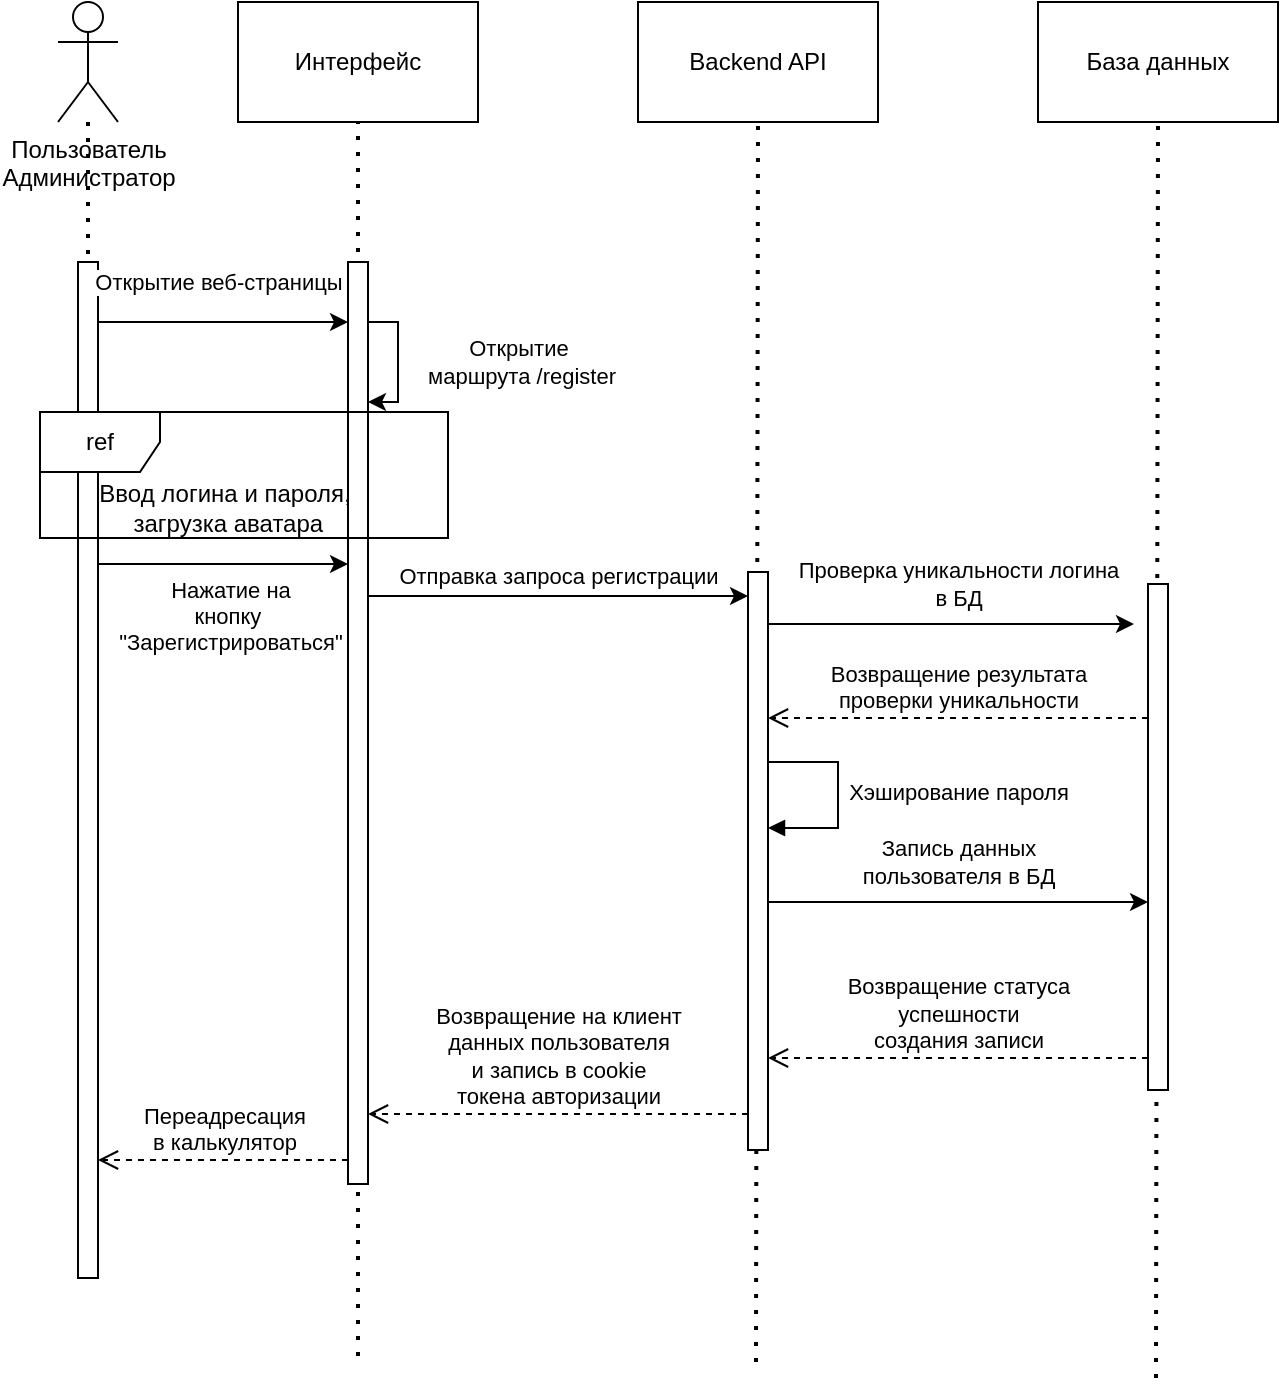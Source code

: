 <mxfile version="22.1.11" type="github">
  <diagram name="Page-1" id="R_paWh-pvcNFPVJQKlj_">
    <mxGraphModel dx="1400" dy="738" grid="1" gridSize="10" guides="1" tooltips="1" connect="1" arrows="1" fold="1" page="1" pageScale="1" pageWidth="850" pageHeight="1100" math="0" shadow="0">
      <root>
        <mxCell id="0" />
        <mxCell id="1" parent="0" />
        <mxCell id="Tin-PEM5aFl88TxekTu5-1" value="" style="endArrow=none;dashed=1;html=1;dashPattern=1 3;strokeWidth=2;rounded=0;entryX=0.5;entryY=1;entryDx=0;entryDy=0;" edge="1" parent="1" target="Tin-PEM5aFl88TxekTu5-5">
          <mxGeometry width="50" height="50" relative="1" as="geometry">
            <mxPoint x="220" y="697" as="sourcePoint" />
            <mxPoint x="270" y="250" as="targetPoint" />
          </mxGeometry>
        </mxCell>
        <mxCell id="Tin-PEM5aFl88TxekTu5-2" value="" style="endArrow=none;dashed=1;html=1;dashPattern=1 3;strokeWidth=2;rounded=0;entryX=0.5;entryY=1;entryDx=0;entryDy=0;" edge="1" parent="1" target="Tin-PEM5aFl88TxekTu5-8">
          <mxGeometry width="50" height="50" relative="1" as="geometry">
            <mxPoint x="419" y="700" as="sourcePoint" />
            <mxPoint x="270" y="250" as="targetPoint" />
          </mxGeometry>
        </mxCell>
        <mxCell id="Tin-PEM5aFl88TxekTu5-3" value="" style="endArrow=none;dashed=1;html=1;dashPattern=1 3;strokeWidth=2;rounded=0;entryX=0.5;entryY=1;entryDx=0;entryDy=0;" edge="1" parent="1" target="Tin-PEM5aFl88TxekTu5-10">
          <mxGeometry width="50" height="50" relative="1" as="geometry">
            <mxPoint x="619" y="708" as="sourcePoint" />
            <mxPoint x="270" y="250" as="targetPoint" />
          </mxGeometry>
        </mxCell>
        <mxCell id="Tin-PEM5aFl88TxekTu5-4" value="&lt;div&gt;Пользователь&lt;/div&gt;&lt;div&gt;Администратор&lt;/div&gt;" style="shape=umlActor;verticalLabelPosition=bottom;verticalAlign=top;html=1;outlineConnect=0;align=center;horizontal=1;labelPosition=center;" vertex="1" parent="1">
          <mxGeometry x="70" y="20" width="30" height="60" as="geometry" />
        </mxCell>
        <mxCell id="Tin-PEM5aFl88TxekTu5-5" value="Интерфейс" style="rounded=0;whiteSpace=wrap;html=1;" vertex="1" parent="1">
          <mxGeometry x="160" y="20" width="120" height="60" as="geometry" />
        </mxCell>
        <mxCell id="Tin-PEM5aFl88TxekTu5-6" value="" style="html=1;points=[[0,0,0,0,5],[0,1,0,0,-5],[1,0,0,0,5],[1,1,0,0,-5]];perimeter=orthogonalPerimeter;outlineConnect=0;targetShapes=umlLifeline;portConstraint=eastwest;newEdgeStyle={&quot;curved&quot;:0,&quot;rounded&quot;:0};" vertex="1" parent="1">
          <mxGeometry x="80" y="150" width="10" height="508" as="geometry" />
        </mxCell>
        <mxCell id="Tin-PEM5aFl88TxekTu5-7" value="" style="html=1;points=[[0,0,0,0,5],[0,1,0,0,-5],[1,0,0,0,5],[1,1,0,0,-5]];perimeter=orthogonalPerimeter;outlineConnect=0;targetShapes=umlLifeline;portConstraint=eastwest;newEdgeStyle={&quot;curved&quot;:0,&quot;rounded&quot;:0};" vertex="1" parent="1">
          <mxGeometry x="215" y="150" width="10" height="461" as="geometry" />
        </mxCell>
        <mxCell id="Tin-PEM5aFl88TxekTu5-8" value="Backend API" style="rounded=0;whiteSpace=wrap;html=1;" vertex="1" parent="1">
          <mxGeometry x="360" y="20" width="120" height="60" as="geometry" />
        </mxCell>
        <mxCell id="Tin-PEM5aFl88TxekTu5-9" value="" style="html=1;points=[[0,0,0,0,5],[0,1,0,0,-5],[1,0,0,0,5],[1,1,0,0,-5]];perimeter=orthogonalPerimeter;outlineConnect=0;targetShapes=umlLifeline;portConstraint=eastwest;newEdgeStyle={&quot;curved&quot;:0,&quot;rounded&quot;:0};" vertex="1" parent="1">
          <mxGeometry x="415" y="305" width="10" height="289" as="geometry" />
        </mxCell>
        <mxCell id="Tin-PEM5aFl88TxekTu5-10" value="База данных" style="rounded=0;whiteSpace=wrap;html=1;" vertex="1" parent="1">
          <mxGeometry x="560" y="20" width="120" height="60" as="geometry" />
        </mxCell>
        <mxCell id="Tin-PEM5aFl88TxekTu5-11" value="" style="html=1;points=[[0,0,0,0,5],[0,1,0,0,-5],[1,0,0,0,5],[1,1,0,0,-5]];perimeter=orthogonalPerimeter;outlineConnect=0;targetShapes=umlLifeline;portConstraint=eastwest;newEdgeStyle={&quot;curved&quot;:0,&quot;rounded&quot;:0};" vertex="1" parent="1">
          <mxGeometry x="615" y="311" width="10" height="253" as="geometry" />
        </mxCell>
        <mxCell id="Tin-PEM5aFl88TxekTu5-12" value="" style="endArrow=classic;html=1;rounded=0;" edge="1" parent="1" source="Tin-PEM5aFl88TxekTu5-6" target="Tin-PEM5aFl88TxekTu5-7">
          <mxGeometry width="50" height="50" relative="1" as="geometry">
            <mxPoint x="230" y="280" as="sourcePoint" />
            <mxPoint x="210" y="230" as="targetPoint" />
            <Array as="points">
              <mxPoint x="160" y="180" />
            </Array>
          </mxGeometry>
        </mxCell>
        <mxCell id="Tin-PEM5aFl88TxekTu5-13" value="Открытие веб-страницы" style="edgeLabel;html=1;align=center;verticalAlign=middle;resizable=0;points=[];" vertex="1" connectable="0" parent="Tin-PEM5aFl88TxekTu5-12">
          <mxGeometry x="-0.23" y="1" relative="1" as="geometry">
            <mxPoint x="12" y="-19" as="offset" />
          </mxGeometry>
        </mxCell>
        <mxCell id="Tin-PEM5aFl88TxekTu5-14" value="" style="endArrow=none;dashed=1;html=1;dashPattern=1 3;strokeWidth=2;rounded=0;" edge="1" parent="1" source="Tin-PEM5aFl88TxekTu5-4" target="Tin-PEM5aFl88TxekTu5-6">
          <mxGeometry width="50" height="50" relative="1" as="geometry">
            <mxPoint x="220" y="300" as="sourcePoint" />
            <mxPoint x="270" y="250" as="targetPoint" />
          </mxGeometry>
        </mxCell>
        <mxCell id="Tin-PEM5aFl88TxekTu5-15" value="" style="endArrow=classic;html=1;rounded=0;" edge="1" parent="1" source="Tin-PEM5aFl88TxekTu5-7" target="Tin-PEM5aFl88TxekTu5-7">
          <mxGeometry width="50" height="50" relative="1" as="geometry">
            <mxPoint x="220" y="300" as="sourcePoint" />
            <mxPoint x="270" y="250" as="targetPoint" />
            <Array as="points">
              <mxPoint x="240" y="180" />
              <mxPoint x="240" y="220" />
            </Array>
          </mxGeometry>
        </mxCell>
        <mxCell id="Tin-PEM5aFl88TxekTu5-16" value="&lt;div&gt;Открытие&lt;/div&gt;&lt;div&gt;&amp;nbsp;маршрута /register&lt;/div&gt;" style="edgeLabel;html=1;align=center;verticalAlign=middle;resizable=0;points=[];" vertex="1" connectable="0" parent="Tin-PEM5aFl88TxekTu5-15">
          <mxGeometry y="-2" relative="1" as="geometry">
            <mxPoint x="62" as="offset" />
          </mxGeometry>
        </mxCell>
        <mxCell id="Tin-PEM5aFl88TxekTu5-17" value="" style="endArrow=classic;html=1;rounded=0;" edge="1" parent="1" source="Tin-PEM5aFl88TxekTu5-7" target="Tin-PEM5aFl88TxekTu5-9">
          <mxGeometry width="50" height="50" relative="1" as="geometry">
            <mxPoint x="180" y="300" as="sourcePoint" />
            <mxPoint x="230" y="250" as="targetPoint" />
            <Array as="points">
              <mxPoint x="318" y="317" />
            </Array>
          </mxGeometry>
        </mxCell>
        <mxCell id="Tin-PEM5aFl88TxekTu5-18" value="&lt;div&gt;Отправка запроса регистрации&lt;br&gt;&lt;/div&gt;" style="edgeLabel;html=1;align=center;verticalAlign=middle;resizable=0;points=[];" vertex="1" connectable="0" parent="Tin-PEM5aFl88TxekTu5-17">
          <mxGeometry x="-0.17" y="-1" relative="1" as="geometry">
            <mxPoint x="16" y="-11" as="offset" />
          </mxGeometry>
        </mxCell>
        <mxCell id="Tin-PEM5aFl88TxekTu5-19" value="" style="html=1;align=left;spacingLeft=2;endArrow=block;rounded=0;edgeStyle=orthogonalEdgeStyle;curved=0;rounded=0;" edge="1" parent="1" source="Tin-PEM5aFl88TxekTu5-9" target="Tin-PEM5aFl88TxekTu5-9">
          <mxGeometry relative="1" as="geometry">
            <mxPoint x="430" y="310" as="sourcePoint" />
            <Array as="points">
              <mxPoint x="460" y="400" />
              <mxPoint x="460" y="433" />
            </Array>
            <mxPoint x="435" y="340.034" as="targetPoint" />
          </mxGeometry>
        </mxCell>
        <mxCell id="Tin-PEM5aFl88TxekTu5-20" value="Хэширование пароля" style="edgeLabel;html=1;align=center;verticalAlign=middle;resizable=0;points=[];" vertex="1" connectable="0" parent="Tin-PEM5aFl88TxekTu5-19">
          <mxGeometry x="-0.025" relative="1" as="geometry">
            <mxPoint x="60" as="offset" />
          </mxGeometry>
        </mxCell>
        <mxCell id="Tin-PEM5aFl88TxekTu5-21" value="" style="endArrow=classic;html=1;rounded=0;" edge="1" parent="1" source="Tin-PEM5aFl88TxekTu5-9">
          <mxGeometry width="50" height="50" relative="1" as="geometry">
            <mxPoint x="250" y="330" as="sourcePoint" />
            <mxPoint x="608" y="331" as="targetPoint" />
          </mxGeometry>
        </mxCell>
        <mxCell id="Tin-PEM5aFl88TxekTu5-22" value="&lt;div&gt;Проверка уникальности логина &lt;br&gt;&lt;/div&gt;&lt;div&gt;в БД&lt;br&gt;&lt;/div&gt;" style="edgeLabel;html=1;align=center;verticalAlign=middle;resizable=0;points=[];" vertex="1" connectable="0" parent="Tin-PEM5aFl88TxekTu5-21">
          <mxGeometry x="-0.09" y="-1" relative="1" as="geometry">
            <mxPoint x="11" y="-21" as="offset" />
          </mxGeometry>
        </mxCell>
        <mxCell id="Tin-PEM5aFl88TxekTu5-23" value="&lt;div&gt;Возвращение результата&lt;/div&gt;&lt;div&gt;проверки уникальности&lt;/div&gt;" style="html=1;verticalAlign=bottom;endArrow=open;dashed=1;endSize=8;curved=0;rounded=0;" edge="1" parent="1" source="Tin-PEM5aFl88TxekTu5-11" target="Tin-PEM5aFl88TxekTu5-9">
          <mxGeometry relative="1" as="geometry">
            <mxPoint x="320" y="300" as="sourcePoint" />
            <mxPoint x="240" y="300" as="targetPoint" />
            <Array as="points">
              <mxPoint x="514" y="378" />
            </Array>
          </mxGeometry>
        </mxCell>
        <mxCell id="Tin-PEM5aFl88TxekTu5-24" value="" style="endArrow=classic;html=1;rounded=0;" edge="1" parent="1" source="Tin-PEM5aFl88TxekTu5-9" target="Tin-PEM5aFl88TxekTu5-11">
          <mxGeometry width="50" height="50" relative="1" as="geometry">
            <mxPoint x="300" y="360" as="sourcePoint" />
            <mxPoint x="350" y="310" as="targetPoint" />
            <Array as="points">
              <mxPoint x="517" y="470" />
            </Array>
          </mxGeometry>
        </mxCell>
        <mxCell id="Tin-PEM5aFl88TxekTu5-25" value="&lt;div&gt;Запись данных&lt;/div&gt;&lt;div&gt;пользователя в БД&lt;br&gt;&lt;/div&gt;" style="edgeLabel;html=1;align=center;verticalAlign=middle;resizable=0;points=[];" vertex="1" connectable="0" parent="Tin-PEM5aFl88TxekTu5-24">
          <mxGeometry x="-0.1" relative="1" as="geometry">
            <mxPoint x="9" y="-20" as="offset" />
          </mxGeometry>
        </mxCell>
        <mxCell id="Tin-PEM5aFl88TxekTu5-26" value="&lt;div&gt;Возвращение статуса &lt;br&gt;&lt;/div&gt;&lt;div&gt;успешности &lt;br&gt;&lt;/div&gt;&lt;div&gt;создания записи&lt;br&gt;&lt;/div&gt;" style="html=1;verticalAlign=bottom;endArrow=open;dashed=1;endSize=8;curved=0;rounded=0;" edge="1" parent="1" source="Tin-PEM5aFl88TxekTu5-11" target="Tin-PEM5aFl88TxekTu5-9">
          <mxGeometry relative="1" as="geometry">
            <mxPoint x="420" y="400" as="sourcePoint" />
            <mxPoint x="340" y="400" as="targetPoint" />
            <Array as="points">
              <mxPoint x="504" y="548" />
            </Array>
          </mxGeometry>
        </mxCell>
        <mxCell id="Tin-PEM5aFl88TxekTu5-27" value="&lt;div&gt;Возвращение на клиент&lt;/div&gt;&lt;div&gt;данных пользователя&lt;/div&gt;&lt;div&gt;и запись в cookie&lt;/div&gt;&lt;div&gt;токена авторизации&lt;br&gt;&lt;/div&gt;" style="html=1;verticalAlign=bottom;endArrow=open;dashed=1;endSize=8;curved=0;rounded=0;" edge="1" parent="1" source="Tin-PEM5aFl88TxekTu5-9" target="Tin-PEM5aFl88TxekTu5-7">
          <mxGeometry relative="1" as="geometry">
            <mxPoint x="420" y="400" as="sourcePoint" />
            <mxPoint x="340" y="400" as="targetPoint" />
            <Array as="points">
              <mxPoint x="307" y="576" />
            </Array>
          </mxGeometry>
        </mxCell>
        <mxCell id="Tin-PEM5aFl88TxekTu5-28" value="&lt;div&gt;Переадресация&lt;/div&gt;&lt;div&gt;в калькулятор&lt;br&gt;&lt;/div&gt;" style="html=1;verticalAlign=bottom;endArrow=open;dashed=1;endSize=8;curved=0;rounded=0;" edge="1" parent="1" source="Tin-PEM5aFl88TxekTu5-7" target="Tin-PEM5aFl88TxekTu5-6">
          <mxGeometry relative="1" as="geometry">
            <mxPoint x="430" y="400" as="sourcePoint" />
            <mxPoint x="350" y="400" as="targetPoint" />
            <Array as="points">
              <mxPoint x="156" y="599" />
            </Array>
          </mxGeometry>
        </mxCell>
        <mxCell id="Tin-PEM5aFl88TxekTu5-29" value="ref" style="shape=umlFrame;whiteSpace=wrap;html=1;pointerEvents=0;labelBackgroundColor=default;" vertex="1" parent="1">
          <mxGeometry x="61" y="225" width="204" height="63" as="geometry" />
        </mxCell>
        <mxCell id="Tin-PEM5aFl88TxekTu5-30" value="&lt;div&gt;Ввод логина и пароля,&lt;/div&gt;&lt;div&gt;&amp;nbsp;загрузка аватара&lt;/div&gt;" style="text;html=1;align=center;verticalAlign=middle;resizable=0;points=[];autosize=1;strokeColor=none;fillColor=none;" vertex="1" parent="1">
          <mxGeometry x="81" y="252" width="144" height="41" as="geometry" />
        </mxCell>
        <mxCell id="Tin-PEM5aFl88TxekTu5-31" value="" style="endArrow=classic;html=1;rounded=0;" edge="1" parent="1" source="Tin-PEM5aFl88TxekTu5-6" target="Tin-PEM5aFl88TxekTu5-7">
          <mxGeometry width="50" height="50" relative="1" as="geometry">
            <mxPoint x="246" y="432" as="sourcePoint" />
            <mxPoint x="296" y="382" as="targetPoint" />
            <Array as="points">
              <mxPoint x="148" y="301" />
            </Array>
          </mxGeometry>
        </mxCell>
        <mxCell id="Tin-PEM5aFl88TxekTu5-32" value="&lt;div&gt;Нажатие на&lt;/div&gt;&lt;div&gt;кнопку&amp;nbsp;&lt;/div&gt;&lt;div&gt;&quot;Зарегистрироваться&quot;&lt;br&gt;&lt;/div&gt;" style="edgeLabel;html=1;align=center;verticalAlign=middle;resizable=0;points=[];" vertex="1" connectable="0" parent="Tin-PEM5aFl88TxekTu5-31">
          <mxGeometry x="0.115" y="1" relative="1" as="geometry">
            <mxPoint x="-4" y="27" as="offset" />
          </mxGeometry>
        </mxCell>
      </root>
    </mxGraphModel>
  </diagram>
</mxfile>
